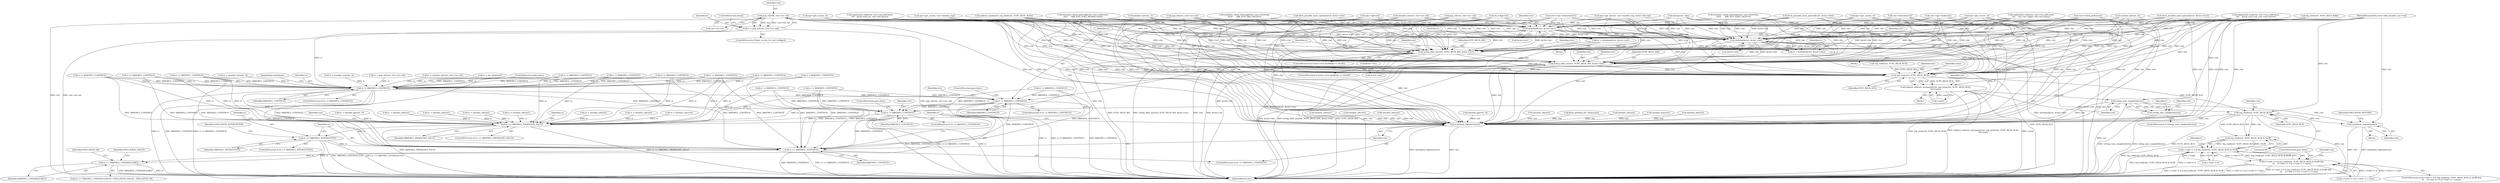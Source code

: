 digraph "0_linux_234f3ce485d54017f15cf5e0699cff4100121601_8@pointer" {
"1000798" [label="(Call,jmp_rel(ctxt, ctxt->src.val))"];
"1000796" [label="(Call,rc = jmp_rel(ctxt, ctxt->src.val))"];
"1000993" [label="(Call,rc != X86EMUL_CONTINUE)"];
"1001030" [label="(Call,rc != X86EMUL_CONTINUE)"];
"1001051" [label="(Call,rc != X86EMUL_CONTINUE)"];
"1001199" [label="(Call,rc == X86EMUL_PROPAGATE_FAULT)"];
"1001217" [label="(Call,rc == X86EMUL_INTERCEPTED)"];
"1001223" [label="(Call,rc == X86EMUL_CONTINUE)"];
"1001230" [label="(Call,rc == X86EMUL_UNHANDLEABLE)"];
"1001023" [label="(Call,writeback(ctxt, &ctxt->src))"];
"1001021" [label="(Call,rc = writeback(ctxt, &ctxt->src))"];
"1001044" [label="(Call,writeback(ctxt, &ctxt->dst))"];
"1001042" [label="(Call,rc = writeback(ctxt, &ctxt->dst))"];
"1001070" [label="(Call,string_addr_inc(ctxt, VCPU_REGS_RSI, &ctxt->src))"];
"1001085" [label="(Call,string_addr_inc(ctxt, VCPU_REGS_RDI, &ctxt->dst))"];
"1001136" [label="(Call,reg_rmw(ctxt, VCPU_REGS_RCX))"];
"1001134" [label="(Call,register_address_increment(ctxt, reg_rmw(ctxt, VCPU_REGS_RCX),\n\t\t\t\t-count))"];
"1001143" [label="(Call,string_insn_completed(ctxt))"];
"1001142" [label="(Call,!string_insn_completed(ctxt))"];
"1001155" [label="(Call,reg_read(ctxt, VCPU_REGS_RCX))"];
"1001154" [label="(Call,reg_read(ctxt, VCPU_REGS_RCX) & 0x3ff)"];
"1001148" [label="(Call,r->end != 0 || reg_read(ctxt, VCPU_REGS_RCX) & 0x3ff)"];
"1001147" [label="(Call,(r->end != 0 || reg_read(ctxt, VCPU_REGS_RCX) & 0x3ff) &&\n\t\t\t    (r->end == 0 || r->end != r->pos))"];
"1001180" [label="(Call,writeback_registers(ctxt))"];
"1001226" [label="(Call,writeback_registers(ctxt))"];
"1001053" [label="(Identifier,X86EMUL_CONTINUE)"];
"1001229" [label="(Call,(rc == X86EMUL_UNHANDLEABLE) ? EMULATION_FAILED : EMULATION_OK)"];
"1000844" [label="(Call,rc = em_xchg(ctxt))"];
"1000342" [label="(Call,fetch_possible_mmx_operand(ctxt, &ctxt->src2))"];
"1001021" [label="(Call,rc = writeback(ctxt, &ctxt->src))"];
"1001032" [label="(Identifier,X86EMUL_CONTINUE)"];
"1000936" [label="(Call,jmp_rel(ctxt, ctxt->src.val))"];
"1000426" [label="(Call,rc = emulate_ud(ctxt))"];
"1000262" [label="(Call,rc = emulate_ud(ctxt))"];
"1000993" [label="(Call,rc != X86EMUL_CONTINUE)"];
"1000402" [label="(Call,rc = emulate_ud(ctxt))"];
"1000290" [label="(Call,ops->get_cr(ctxt, 4))"];
"1000642" [label="(Call,rc != X86EMUL_CONTINUE)"];
"1001172" [label="(Block,)"];
"1001135" [label="(Identifier,ctxt)"];
"1001155" [label="(Call,reg_read(ctxt, VCPU_REGS_RCX))"];
"1001234" [label="(Identifier,EMULATION_OK)"];
"1001180" [label="(Call,writeback_registers(ctxt))"];
"1001201" [label="(Identifier,X86EMUL_PROPAGATE_FAULT)"];
"1001217" [label="(Call,rc == X86EMUL_INTERCEPTED)"];
"1000336" [label="(Call,fetch_possible_mmx_operand(ctxt, &ctxt->src))"];
"1001146" [label="(ControlStructure,if ((r->end != 0 || reg_read(ctxt, VCPU_REGS_RCX) & 0x3ff) &&\n\t\t\t    (r->end == 0 || r->end != r->pos)))"];
"1001073" [label="(Call,&ctxt->src)"];
"1001151" [label="(Identifier,r)"];
"1001031" [label="(Identifier,rc)"];
"1001102" [label="(Block,)"];
"1000216" [label="(Call,emulate_ud(ctxt))"];
"1001233" [label="(Identifier,EMULATION_FAILED)"];
"1000928" [label="(Call,emulate_int(ctxt, 4))"];
"1001157" [label="(Identifier,VCPU_REGS_RCX)"];
"1001184" [label="(ControlStructure,goto done;)"];
"1001044" [label="(Call,writeback(ctxt, &ctxt->dst))"];
"1001225" [label="(Identifier,X86EMUL_CONTINUE)"];
"1000730" [label="(Call,rc != X86EMUL_CONTINUE)"];
"1001072" [label="(Identifier,VCPU_REGS_RSI)"];
"1000590" [label="(Call,rc != X86EMUL_CONTINUE)"];
"1001023" [label="(Call,writeback(ctxt, &ctxt->src))"];
"1001138" [label="(Identifier,VCPU_REGS_RCX)"];
"1001216" [label="(ControlStructure,if (rc == X86EMUL_INTERCEPTED))"];
"1001181" [label="(Identifier,ctxt)"];
"1000154" [label="(Call,rc = X86EMUL_CONTINUE)"];
"1001198" [label="(ControlStructure,if (rc == X86EMUL_PROPAGATE_FAULT))"];
"1000404" [label="(Call,emulate_ud(ctxt))"];
"1001140" [label="(Identifier,count)"];
"1001231" [label="(Identifier,rc)"];
"1001328" [label="(Call,jmp_rel(ctxt, ctxt->src.val))"];
"1000995" [label="(Identifier,X86EMUL_CONTINUE)"];
"1000407" [label="(Call,rc = emulate_gp(ctxt, 0))"];
"1000375" [label="(Call,emulator_check_intercept(ctxt, ctxt->intercept,\n\t\t\t\t\t\t      X86_ICPT_PRE_EXCEPT))"];
"1001230" [label="(Call,rc == X86EMUL_UNHANDLEABLE)"];
"1000672" [label="(Call,emulator_check_intercept(ctxt, ctxt->intercept,\n\t\t\t\t\t      X86_ICPT_POST_MEMACCESS))"];
"1001148" [label="(Call,r->end != 0 || reg_read(ctxt, VCPU_REGS_RCX) & 0x3ff)"];
"1001043" [label="(Identifier,rc)"];
"1000192" [label="(Call,rc = emulate_ud(ctxt))"];
"1000798" [label="(Call,jmp_rel(ctxt, ctxt->src.val))"];
"1000846" [label="(Call,em_xchg(ctxt))"];
"1000797" [label="(Identifier,rc)"];
"1001221" [label="(Identifier,EMULATION_INTERCEPTED)"];
"1001070" [label="(Call,string_addr_inc(ctxt, VCPU_REGS_RSI, &ctxt->src))"];
"1000909" [label="(Call,rc = emulate_int(ctxt, ctxt->src.val))"];
"1001222" [label="(ControlStructure,if (rc == X86EMUL_CONTINUE))"];
"1001086" [label="(Identifier,ctxt)"];
"1000295" [label="(Call,rc = emulate_ud(ctxt))"];
"1001041" [label="(Block,)"];
"1001095" [label="(Identifier,ctxt)"];
"1000409" [label="(Call,emulate_gp(ctxt, 0))"];
"1001224" [label="(Identifier,rc)"];
"1001183" [label="(Identifier,EMULATION_RESTART)"];
"1001029" [label="(ControlStructure,if (rc != X86EMUL_CONTINUE))"];
"1001024" [label="(Identifier,ctxt)"];
"1000487" [label="(Call,reg_read(ctxt, VCPU_REGS_RCX))"];
"1001158" [label="(Literal,0x3ff)"];
"1000800" [label="(Call,ctxt->src.val)"];
"1000468" [label="(Call,rc != X86EMUL_CONTINUE)"];
"1000904" [label="(Call,emulate_int(ctxt, 3))"];
"1000443" [label="(Call,rc != X86EMUL_CONTINUE)"];
"1001042" [label="(Call,rc = writeback(ctxt, &ctxt->dst))"];
"1000796" [label="(Call,rc = jmp_rel(ctxt, ctxt->src.val))"];
"1000382" [label="(Call,rc != X86EMUL_CONTINUE)"];
"1001257" [label="(Call,ops->get_cr(ctxt, ctxt->modrm_reg))"];
"1000264" [label="(Call,emulate_ud(ctxt))"];
"1000329" [label="(Call,flush_pending_x87_faults(ctxt))"];
"1000278" [label="(Call,ops->get_cr(ctxt, 0))"];
"1000332" [label="(Call,rc != X86EMUL_CONTINUE)"];
"1001038" [label="(Identifier,ctxt)"];
"1001200" [label="(Identifier,rc)"];
"1001045" [label="(Identifier,ctxt)"];
"1001226" [label="(Call,writeback_registers(ctxt))"];
"1001480" [label="(MethodReturn,int)"];
"1001087" [label="(Identifier,VCPU_REGS_RDI)"];
"1000214" [label="(Call,rc = emulate_ud(ctxt))"];
"1001051" [label="(Call,rc != X86EMUL_CONTINUE)"];
"1000996" [label="(ControlStructure,goto done;)"];
"1001134" [label="(Call,register_address_increment(ctxt, reg_rmw(ctxt, VCPU_REGS_RCX),\n\t\t\t\t-count))"];
"1000485" [label="(Call,address_mask(ctxt, reg_read(ctxt, VCPU_REGS_RCX)))"];
"1000737" [label="(Call,ctxt->execute(ctxt))"];
"1001219" [label="(Identifier,X86EMUL_INTERCEPTED)"];
"1000679" [label="(Call,rc != X86EMUL_CONTINUE)"];
"1001062" [label="(ControlStructure,if ((ctxt->d & SrcMask) == SrcSI))"];
"1000926" [label="(Call,rc = emulate_int(ctxt, 4))"];
"1001223" [label="(Call,rc == X86EMUL_CONTINUE)"];
"1001159" [label="(Call,r->end == 0 || r->end != r->pos)"];
"1000997" [label="(JumpTarget,writeback:)"];
"1001227" [label="(Identifier,ctxt)"];
"1000833" [label="(Call,reg_rmw(ctxt, VCPU_REGS_RAX))"];
"1001050" [label="(ControlStructure,if (rc != X86EMUL_CONTINUE))"];
"1000994" [label="(Identifier,rc)"];
"1001149" [label="(Call,r->end != 0)"];
"1001199" [label="(Call,rc == X86EMUL_PROPAGATE_FAULT)"];
"1000297" [label="(Call,emulate_ud(ctxt))"];
"1000393" [label="(Call,ops->cpl(ctxt))"];
"1001144" [label="(Identifier,ctxt)"];
"1001187" [label="(Identifier,ctxt)"];
"1001022" [label="(Identifier,rc)"];
"1001143" [label="(Call,string_insn_completed(ctxt))"];
"1000461" [label="(Call,emulator_check_intercept(ctxt, ctxt->intercept,\n\t\t\t\t\t\t      X86_ICPT_POST_EXCEPT))"];
"1001154" [label="(Call,reg_read(ctxt, VCPU_REGS_RCX) & 0x3ff)"];
"1001162" [label="(Identifier,r)"];
"1000317" [label="(Call,emulate_nm(ctxt))"];
"1000902" [label="(Call,rc = emulate_int(ctxt, 3))"];
"1000194" [label="(Call,emulate_ud(ctxt))"];
"1001136" [label="(Call,reg_rmw(ctxt, VCPU_REGS_RCX))"];
"1000934" [label="(Call,rc = jmp_rel(ctxt, ctxt->src.val))"];
"1000145" [label="(MethodParameterIn,struct x86_emulate_ctxt *ctxt)"];
"1000726" [label="(Call,fastop(ctxt, fop))"];
"1001147" [label="(Call,(r->end != 0 || reg_read(ctxt, VCPU_REGS_RCX) & 0x3ff) &&\n\t\t\t    (r->end == 0 || r->end != r->pos))"];
"1001004" [label="(Block,)"];
"1001085" [label="(Call,string_addr_inc(ctxt, VCPU_REGS_RDI, &ctxt->dst))"];
"1001033" [label="(ControlStructure,goto done;)"];
"1001046" [label="(Call,&ctxt->dst)"];
"1001176" [label="(Identifier,ctxt)"];
"1001025" [label="(Call,&ctxt->src)"];
"1000788" [label="(ControlStructure,if (test_cc(ctxt->b, ctxt->eflags)))"];
"1001077" [label="(ControlStructure,if ((ctxt->d & DstMask) == DstDI))"];
"1001030" [label="(Call,rc != X86EMUL_CONTINUE)"];
"1000569" [label="(Call,segmented_read(ctxt, ctxt->src2.addr.mem,\n\t\t\t\t    &ctxt->src2.val, ctxt->src2.bytes))"];
"1001071" [label="(Identifier,ctxt)"];
"1000740" [label="(Call,rc != X86EMUL_CONTINUE)"];
"1001139" [label="(Call,-count)"];
"1001137" [label="(Identifier,ctxt)"];
"1000621" [label="(Call,segmented_read(ctxt, ctxt->dst.addr.mem,\n\t\t\t\t   &ctxt->dst.val, ctxt->dst.bytes))"];
"1001141" [label="(ControlStructure,if (!string_insn_completed(ctxt)))"];
"1000355" [label="(Call,fetch_possible_mmx_operand(ctxt, &ctxt->dst))"];
"1001156" [label="(Identifier,ctxt)"];
"1000315" [label="(Call,rc = emulate_nm(ctxt))"];
"1000523" [label="(Call,segmented_read(ctxt, ctxt->src.addr.mem,\n\t\t\t\t    ctxt->src.valptr, ctxt->src.bytes))"];
"1001088" [label="(Call,&ctxt->dst)"];
"1001472" [label="(Call,rc != X86EMUL_CONTINUE)"];
"1000992" [label="(ControlStructure,if (rc != X86EMUL_CONTINUE))"];
"1000799" [label="(Identifier,ctxt)"];
"1000952" [label="(Call,ctxt->ops->halt(ctxt))"];
"1001232" [label="(Identifier,X86EMUL_UNHANDLEABLE)"];
"1000440" [label="(Call,ctxt->check_perm(ctxt))"];
"1001052" [label="(Identifier,rc)"];
"1000543" [label="(Call,rc != X86EMUL_CONTINUE)"];
"1000805" [label="(ControlStructure,break;)"];
"1001054" [label="(ControlStructure,goto done;)"];
"1001264" [label="(Call,ops->get_dr(ctxt, ctxt->modrm_reg, &ctxt->dst.val))"];
"1001218" [label="(Identifier,rc)"];
"1001242" [label="(Call,(ctxt->ops->wbinvd)(ctxt))"];
"1000911" [label="(Call,emulate_int(ctxt, ctxt->src.val))"];
"1001081" [label="(Identifier,ctxt)"];
"1000428" [label="(Call,emulate_ud(ctxt))"];
"1001058" [label="(Identifier,ctxt)"];
"1000310" [label="(Call,ops->get_cr(ctxt, 0))"];
"1001142" [label="(Call,!string_insn_completed(ctxt))"];
"1001207" [label="(Identifier,ctxt)"];
"1000798" -> "1000796"  [label="AST: "];
"1000798" -> "1000800"  [label="CFG: "];
"1000799" -> "1000798"  [label="AST: "];
"1000800" -> "1000798"  [label="AST: "];
"1000796" -> "1000798"  [label="CFG: "];
"1000798" -> "1001480"  [label="DDG: ctxt->src.val"];
"1000798" -> "1001480"  [label="DDG: ctxt"];
"1000798" -> "1000796"  [label="DDG: ctxt"];
"1000798" -> "1000796"  [label="DDG: ctxt->src.val"];
"1000798" -> "1001023"  [label="DDG: ctxt"];
"1000798" -> "1001044"  [label="DDG: ctxt"];
"1000798" -> "1001070"  [label="DDG: ctxt"];
"1000798" -> "1001085"  [label="DDG: ctxt"];
"1000798" -> "1001136"  [label="DDG: ctxt"];
"1000798" -> "1001226"  [label="DDG: ctxt"];
"1000796" -> "1000788"  [label="AST: "];
"1000797" -> "1000796"  [label="AST: "];
"1000805" -> "1000796"  [label="CFG: "];
"1000796" -> "1001480"  [label="DDG: jmp_rel(ctxt, ctxt->src.val)"];
"1000796" -> "1000993"  [label="DDG: rc"];
"1000993" -> "1000992"  [label="AST: "];
"1000993" -> "1000995"  [label="CFG: "];
"1000994" -> "1000993"  [label="AST: "];
"1000995" -> "1000993"  [label="AST: "];
"1000996" -> "1000993"  [label="CFG: "];
"1000997" -> "1000993"  [label="CFG: "];
"1000993" -> "1001480"  [label="DDG: rc != X86EMUL_CONTINUE"];
"1000993" -> "1001480"  [label="DDG: rc"];
"1000993" -> "1001480"  [label="DDG: X86EMUL_CONTINUE"];
"1000642" -> "1000993"  [label="DDG: rc"];
"1000642" -> "1000993"  [label="DDG: X86EMUL_CONTINUE"];
"1000332" -> "1000993"  [label="DDG: rc"];
"1000332" -> "1000993"  [label="DDG: X86EMUL_CONTINUE"];
"1000679" -> "1000993"  [label="DDG: rc"];
"1000679" -> "1000993"  [label="DDG: X86EMUL_CONTINUE"];
"1000926" -> "1000993"  [label="DDG: rc"];
"1000154" -> "1000993"  [label="DDG: rc"];
"1000909" -> "1000993"  [label="DDG: rc"];
"1000543" -> "1000993"  [label="DDG: rc"];
"1000543" -> "1000993"  [label="DDG: X86EMUL_CONTINUE"];
"1000443" -> "1000993"  [label="DDG: rc"];
"1000443" -> "1000993"  [label="DDG: X86EMUL_CONTINUE"];
"1000382" -> "1000993"  [label="DDG: rc"];
"1000382" -> "1000993"  [label="DDG: X86EMUL_CONTINUE"];
"1000934" -> "1000993"  [label="DDG: rc"];
"1000590" -> "1000993"  [label="DDG: rc"];
"1000590" -> "1000993"  [label="DDG: X86EMUL_CONTINUE"];
"1000468" -> "1000993"  [label="DDG: rc"];
"1000468" -> "1000993"  [label="DDG: X86EMUL_CONTINUE"];
"1000902" -> "1000993"  [label="DDG: rc"];
"1000844" -> "1000993"  [label="DDG: rc"];
"1000993" -> "1001030"  [label="DDG: X86EMUL_CONTINUE"];
"1000993" -> "1001051"  [label="DDG: X86EMUL_CONTINUE"];
"1000993" -> "1001199"  [label="DDG: rc"];
"1000993" -> "1001223"  [label="DDG: X86EMUL_CONTINUE"];
"1001030" -> "1001029"  [label="AST: "];
"1001030" -> "1001032"  [label="CFG: "];
"1001031" -> "1001030"  [label="AST: "];
"1001032" -> "1001030"  [label="AST: "];
"1001033" -> "1001030"  [label="CFG: "];
"1001038" -> "1001030"  [label="CFG: "];
"1001030" -> "1001480"  [label="DDG: rc != X86EMUL_CONTINUE"];
"1001030" -> "1001480"  [label="DDG: X86EMUL_CONTINUE"];
"1001030" -> "1001480"  [label="DDG: rc"];
"1001021" -> "1001030"  [label="DDG: rc"];
"1000740" -> "1001030"  [label="DDG: X86EMUL_CONTINUE"];
"1001472" -> "1001030"  [label="DDG: X86EMUL_CONTINUE"];
"1000730" -> "1001030"  [label="DDG: X86EMUL_CONTINUE"];
"1001030" -> "1001051"  [label="DDG: X86EMUL_CONTINUE"];
"1001030" -> "1001199"  [label="DDG: rc"];
"1001030" -> "1001223"  [label="DDG: X86EMUL_CONTINUE"];
"1001051" -> "1001050"  [label="AST: "];
"1001051" -> "1001053"  [label="CFG: "];
"1001052" -> "1001051"  [label="AST: "];
"1001053" -> "1001051"  [label="AST: "];
"1001054" -> "1001051"  [label="CFG: "];
"1001058" -> "1001051"  [label="CFG: "];
"1001051" -> "1001480"  [label="DDG: rc != X86EMUL_CONTINUE"];
"1001051" -> "1001480"  [label="DDG: rc"];
"1001051" -> "1001480"  [label="DDG: X86EMUL_CONTINUE"];
"1001042" -> "1001051"  [label="DDG: rc"];
"1000740" -> "1001051"  [label="DDG: X86EMUL_CONTINUE"];
"1001472" -> "1001051"  [label="DDG: X86EMUL_CONTINUE"];
"1000730" -> "1001051"  [label="DDG: X86EMUL_CONTINUE"];
"1001051" -> "1001199"  [label="DDG: rc"];
"1001051" -> "1001223"  [label="DDG: X86EMUL_CONTINUE"];
"1001199" -> "1001198"  [label="AST: "];
"1001199" -> "1001201"  [label="CFG: "];
"1001200" -> "1001199"  [label="AST: "];
"1001201" -> "1001199"  [label="AST: "];
"1001207" -> "1001199"  [label="CFG: "];
"1001218" -> "1001199"  [label="CFG: "];
"1001199" -> "1001480"  [label="DDG: rc == X86EMUL_PROPAGATE_FAULT"];
"1001199" -> "1001480"  [label="DDG: X86EMUL_PROPAGATE_FAULT"];
"1000642" -> "1001199"  [label="DDG: rc"];
"1000332" -> "1001199"  [label="DDG: rc"];
"1000382" -> "1001199"  [label="DDG: rc"];
"1000426" -> "1001199"  [label="DDG: rc"];
"1000295" -> "1001199"  [label="DDG: rc"];
"1000679" -> "1001199"  [label="DDG: rc"];
"1000315" -> "1001199"  [label="DDG: rc"];
"1001472" -> "1001199"  [label="DDG: rc"];
"1000407" -> "1001199"  [label="DDG: rc"];
"1000154" -> "1001199"  [label="DDG: rc"];
"1000402" -> "1001199"  [label="DDG: rc"];
"1000262" -> "1001199"  [label="DDG: rc"];
"1000730" -> "1001199"  [label="DDG: rc"];
"1000740" -> "1001199"  [label="DDG: rc"];
"1000590" -> "1001199"  [label="DDG: rc"];
"1000468" -> "1001199"  [label="DDG: rc"];
"1000192" -> "1001199"  [label="DDG: rc"];
"1000214" -> "1001199"  [label="DDG: rc"];
"1000543" -> "1001199"  [label="DDG: rc"];
"1000443" -> "1001199"  [label="DDG: rc"];
"1001199" -> "1001217"  [label="DDG: rc"];
"1001217" -> "1001216"  [label="AST: "];
"1001217" -> "1001219"  [label="CFG: "];
"1001218" -> "1001217"  [label="AST: "];
"1001219" -> "1001217"  [label="AST: "];
"1001221" -> "1001217"  [label="CFG: "];
"1001224" -> "1001217"  [label="CFG: "];
"1001217" -> "1001480"  [label="DDG: rc"];
"1001217" -> "1001480"  [label="DDG: X86EMUL_INTERCEPTED"];
"1001217" -> "1001480"  [label="DDG: rc == X86EMUL_INTERCEPTED"];
"1001217" -> "1001223"  [label="DDG: rc"];
"1001223" -> "1001222"  [label="AST: "];
"1001223" -> "1001225"  [label="CFG: "];
"1001224" -> "1001223"  [label="AST: "];
"1001225" -> "1001223"  [label="AST: "];
"1001227" -> "1001223"  [label="CFG: "];
"1001231" -> "1001223"  [label="CFG: "];
"1001223" -> "1001480"  [label="DDG: rc == X86EMUL_CONTINUE"];
"1001223" -> "1001480"  [label="DDG: X86EMUL_CONTINUE"];
"1000740" -> "1001223"  [label="DDG: X86EMUL_CONTINUE"];
"1001472" -> "1001223"  [label="DDG: X86EMUL_CONTINUE"];
"1000382" -> "1001223"  [label="DDG: X86EMUL_CONTINUE"];
"1000642" -> "1001223"  [label="DDG: X86EMUL_CONTINUE"];
"1000590" -> "1001223"  [label="DDG: X86EMUL_CONTINUE"];
"1000443" -> "1001223"  [label="DDG: X86EMUL_CONTINUE"];
"1000543" -> "1001223"  [label="DDG: X86EMUL_CONTINUE"];
"1000730" -> "1001223"  [label="DDG: X86EMUL_CONTINUE"];
"1000468" -> "1001223"  [label="DDG: X86EMUL_CONTINUE"];
"1000332" -> "1001223"  [label="DDG: X86EMUL_CONTINUE"];
"1000679" -> "1001223"  [label="DDG: X86EMUL_CONTINUE"];
"1001223" -> "1001230"  [label="DDG: rc"];
"1001230" -> "1001229"  [label="AST: "];
"1001230" -> "1001232"  [label="CFG: "];
"1001231" -> "1001230"  [label="AST: "];
"1001232" -> "1001230"  [label="AST: "];
"1001233" -> "1001230"  [label="CFG: "];
"1001234" -> "1001230"  [label="CFG: "];
"1001230" -> "1001480"  [label="DDG: X86EMUL_UNHANDLEABLE"];
"1001230" -> "1001480"  [label="DDG: rc"];
"1001023" -> "1001021"  [label="AST: "];
"1001023" -> "1001025"  [label="CFG: "];
"1001024" -> "1001023"  [label="AST: "];
"1001025" -> "1001023"  [label="AST: "];
"1001021" -> "1001023"  [label="CFG: "];
"1001023" -> "1001480"  [label="DDG: ctxt"];
"1001023" -> "1001480"  [label="DDG: &ctxt->src"];
"1001023" -> "1001021"  [label="DDG: ctxt"];
"1001023" -> "1001021"  [label="DDG: &ctxt->src"];
"1001264" -> "1001023"  [label="DDG: ctxt"];
"1000393" -> "1001023"  [label="DDG: ctxt"];
"1000833" -> "1001023"  [label="DDG: ctxt"];
"1000936" -> "1001023"  [label="DDG: ctxt"];
"1000342" -> "1001023"  [label="DDG: ctxt"];
"1001328" -> "1001023"  [label="DDG: ctxt"];
"1000928" -> "1001023"  [label="DDG: ctxt"];
"1000737" -> "1001023"  [label="DDG: ctxt"];
"1000440" -> "1001023"  [label="DDG: ctxt"];
"1000672" -> "1001023"  [label="DDG: ctxt"];
"1000355" -> "1001023"  [label="DDG: ctxt"];
"1000485" -> "1001023"  [label="DDG: ctxt"];
"1000290" -> "1001023"  [label="DDG: ctxt"];
"1000375" -> "1001023"  [label="DDG: ctxt"];
"1000621" -> "1001023"  [label="DDG: ctxt"];
"1000952" -> "1001023"  [label="DDG: ctxt"];
"1001257" -> "1001023"  [label="DDG: ctxt"];
"1000523" -> "1001023"  [label="DDG: ctxt"];
"1000904" -> "1001023"  [label="DDG: ctxt"];
"1000726" -> "1001023"  [label="DDG: ctxt"];
"1000310" -> "1001023"  [label="DDG: ctxt"];
"1001242" -> "1001023"  [label="DDG: ctxt"];
"1000911" -> "1001023"  [label="DDG: ctxt"];
"1000569" -> "1001023"  [label="DDG: ctxt"];
"1000461" -> "1001023"  [label="DDG: ctxt"];
"1000278" -> "1001023"  [label="DDG: ctxt"];
"1000846" -> "1001023"  [label="DDG: ctxt"];
"1000145" -> "1001023"  [label="DDG: ctxt"];
"1000336" -> "1001023"  [label="DDG: &ctxt->src"];
"1001023" -> "1001044"  [label="DDG: ctxt"];
"1001023" -> "1001070"  [label="DDG: ctxt"];
"1001023" -> "1001070"  [label="DDG: &ctxt->src"];
"1001023" -> "1001085"  [label="DDG: ctxt"];
"1001023" -> "1001136"  [label="DDG: ctxt"];
"1001023" -> "1001226"  [label="DDG: ctxt"];
"1001021" -> "1001004"  [label="AST: "];
"1001022" -> "1001021"  [label="AST: "];
"1001031" -> "1001021"  [label="CFG: "];
"1001021" -> "1001480"  [label="DDG: writeback(ctxt, &ctxt->src)"];
"1001044" -> "1001042"  [label="AST: "];
"1001044" -> "1001046"  [label="CFG: "];
"1001045" -> "1001044"  [label="AST: "];
"1001046" -> "1001044"  [label="AST: "];
"1001042" -> "1001044"  [label="CFG: "];
"1001044" -> "1001480"  [label="DDG: ctxt"];
"1001044" -> "1001480"  [label="DDG: &ctxt->dst"];
"1001044" -> "1001042"  [label="DDG: ctxt"];
"1001044" -> "1001042"  [label="DDG: &ctxt->dst"];
"1001264" -> "1001044"  [label="DDG: ctxt"];
"1000393" -> "1001044"  [label="DDG: ctxt"];
"1000936" -> "1001044"  [label="DDG: ctxt"];
"1000342" -> "1001044"  [label="DDG: ctxt"];
"1001328" -> "1001044"  [label="DDG: ctxt"];
"1000928" -> "1001044"  [label="DDG: ctxt"];
"1000737" -> "1001044"  [label="DDG: ctxt"];
"1000440" -> "1001044"  [label="DDG: ctxt"];
"1000672" -> "1001044"  [label="DDG: ctxt"];
"1000355" -> "1001044"  [label="DDG: ctxt"];
"1000355" -> "1001044"  [label="DDG: &ctxt->dst"];
"1000485" -> "1001044"  [label="DDG: ctxt"];
"1000290" -> "1001044"  [label="DDG: ctxt"];
"1000375" -> "1001044"  [label="DDG: ctxt"];
"1000621" -> "1001044"  [label="DDG: ctxt"];
"1000833" -> "1001044"  [label="DDG: ctxt"];
"1000952" -> "1001044"  [label="DDG: ctxt"];
"1001257" -> "1001044"  [label="DDG: ctxt"];
"1000523" -> "1001044"  [label="DDG: ctxt"];
"1000904" -> "1001044"  [label="DDG: ctxt"];
"1000726" -> "1001044"  [label="DDG: ctxt"];
"1000310" -> "1001044"  [label="DDG: ctxt"];
"1001242" -> "1001044"  [label="DDG: ctxt"];
"1000911" -> "1001044"  [label="DDG: ctxt"];
"1000569" -> "1001044"  [label="DDG: ctxt"];
"1000461" -> "1001044"  [label="DDG: ctxt"];
"1000278" -> "1001044"  [label="DDG: ctxt"];
"1000846" -> "1001044"  [label="DDG: ctxt"];
"1000145" -> "1001044"  [label="DDG: ctxt"];
"1001044" -> "1001070"  [label="DDG: ctxt"];
"1001044" -> "1001085"  [label="DDG: ctxt"];
"1001044" -> "1001085"  [label="DDG: &ctxt->dst"];
"1001044" -> "1001136"  [label="DDG: ctxt"];
"1001044" -> "1001226"  [label="DDG: ctxt"];
"1001042" -> "1001041"  [label="AST: "];
"1001043" -> "1001042"  [label="AST: "];
"1001052" -> "1001042"  [label="CFG: "];
"1001042" -> "1001480"  [label="DDG: writeback(ctxt, &ctxt->dst)"];
"1001070" -> "1001062"  [label="AST: "];
"1001070" -> "1001073"  [label="CFG: "];
"1001071" -> "1001070"  [label="AST: "];
"1001072" -> "1001070"  [label="AST: "];
"1001073" -> "1001070"  [label="AST: "];
"1001081" -> "1001070"  [label="CFG: "];
"1001070" -> "1001480"  [label="DDG: &ctxt->src"];
"1001070" -> "1001480"  [label="DDG: VCPU_REGS_RSI"];
"1001070" -> "1001480"  [label="DDG: string_addr_inc(ctxt, VCPU_REGS_RSI, &ctxt->src)"];
"1001070" -> "1001480"  [label="DDG: ctxt"];
"1001264" -> "1001070"  [label="DDG: ctxt"];
"1000393" -> "1001070"  [label="DDG: ctxt"];
"1000936" -> "1001070"  [label="DDG: ctxt"];
"1000342" -> "1001070"  [label="DDG: ctxt"];
"1001328" -> "1001070"  [label="DDG: ctxt"];
"1000928" -> "1001070"  [label="DDG: ctxt"];
"1000737" -> "1001070"  [label="DDG: ctxt"];
"1000440" -> "1001070"  [label="DDG: ctxt"];
"1000672" -> "1001070"  [label="DDG: ctxt"];
"1000355" -> "1001070"  [label="DDG: ctxt"];
"1000485" -> "1001070"  [label="DDG: ctxt"];
"1000290" -> "1001070"  [label="DDG: ctxt"];
"1000375" -> "1001070"  [label="DDG: ctxt"];
"1000621" -> "1001070"  [label="DDG: ctxt"];
"1000833" -> "1001070"  [label="DDG: ctxt"];
"1000952" -> "1001070"  [label="DDG: ctxt"];
"1001257" -> "1001070"  [label="DDG: ctxt"];
"1000523" -> "1001070"  [label="DDG: ctxt"];
"1000904" -> "1001070"  [label="DDG: ctxt"];
"1000726" -> "1001070"  [label="DDG: ctxt"];
"1000310" -> "1001070"  [label="DDG: ctxt"];
"1001242" -> "1001070"  [label="DDG: ctxt"];
"1000911" -> "1001070"  [label="DDG: ctxt"];
"1000569" -> "1001070"  [label="DDG: ctxt"];
"1000461" -> "1001070"  [label="DDG: ctxt"];
"1000278" -> "1001070"  [label="DDG: ctxt"];
"1000846" -> "1001070"  [label="DDG: ctxt"];
"1000145" -> "1001070"  [label="DDG: ctxt"];
"1000336" -> "1001070"  [label="DDG: &ctxt->src"];
"1001070" -> "1001085"  [label="DDG: ctxt"];
"1001070" -> "1001136"  [label="DDG: ctxt"];
"1001070" -> "1001226"  [label="DDG: ctxt"];
"1001085" -> "1001077"  [label="AST: "];
"1001085" -> "1001088"  [label="CFG: "];
"1001086" -> "1001085"  [label="AST: "];
"1001087" -> "1001085"  [label="AST: "];
"1001088" -> "1001085"  [label="AST: "];
"1001095" -> "1001085"  [label="CFG: "];
"1001085" -> "1001480"  [label="DDG: VCPU_REGS_RDI"];
"1001085" -> "1001480"  [label="DDG: &ctxt->dst"];
"1001085" -> "1001480"  [label="DDG: ctxt"];
"1001085" -> "1001480"  [label="DDG: string_addr_inc(ctxt, VCPU_REGS_RDI, &ctxt->dst)"];
"1001264" -> "1001085"  [label="DDG: ctxt"];
"1000393" -> "1001085"  [label="DDG: ctxt"];
"1000936" -> "1001085"  [label="DDG: ctxt"];
"1000342" -> "1001085"  [label="DDG: ctxt"];
"1001328" -> "1001085"  [label="DDG: ctxt"];
"1000928" -> "1001085"  [label="DDG: ctxt"];
"1000737" -> "1001085"  [label="DDG: ctxt"];
"1000440" -> "1001085"  [label="DDG: ctxt"];
"1000672" -> "1001085"  [label="DDG: ctxt"];
"1000355" -> "1001085"  [label="DDG: ctxt"];
"1000355" -> "1001085"  [label="DDG: &ctxt->dst"];
"1000485" -> "1001085"  [label="DDG: ctxt"];
"1000290" -> "1001085"  [label="DDG: ctxt"];
"1000375" -> "1001085"  [label="DDG: ctxt"];
"1000621" -> "1001085"  [label="DDG: ctxt"];
"1000833" -> "1001085"  [label="DDG: ctxt"];
"1000952" -> "1001085"  [label="DDG: ctxt"];
"1001257" -> "1001085"  [label="DDG: ctxt"];
"1000523" -> "1001085"  [label="DDG: ctxt"];
"1000904" -> "1001085"  [label="DDG: ctxt"];
"1000726" -> "1001085"  [label="DDG: ctxt"];
"1000310" -> "1001085"  [label="DDG: ctxt"];
"1001242" -> "1001085"  [label="DDG: ctxt"];
"1000911" -> "1001085"  [label="DDG: ctxt"];
"1000569" -> "1001085"  [label="DDG: ctxt"];
"1000461" -> "1001085"  [label="DDG: ctxt"];
"1000278" -> "1001085"  [label="DDG: ctxt"];
"1000846" -> "1001085"  [label="DDG: ctxt"];
"1000145" -> "1001085"  [label="DDG: ctxt"];
"1001085" -> "1001136"  [label="DDG: ctxt"];
"1001085" -> "1001226"  [label="DDG: ctxt"];
"1001136" -> "1001134"  [label="AST: "];
"1001136" -> "1001138"  [label="CFG: "];
"1001137" -> "1001136"  [label="AST: "];
"1001138" -> "1001136"  [label="AST: "];
"1001140" -> "1001136"  [label="CFG: "];
"1001136" -> "1001480"  [label="DDG: VCPU_REGS_RCX"];
"1001136" -> "1001134"  [label="DDG: ctxt"];
"1001136" -> "1001134"  [label="DDG: VCPU_REGS_RCX"];
"1001264" -> "1001136"  [label="DDG: ctxt"];
"1000393" -> "1001136"  [label="DDG: ctxt"];
"1000936" -> "1001136"  [label="DDG: ctxt"];
"1000342" -> "1001136"  [label="DDG: ctxt"];
"1001328" -> "1001136"  [label="DDG: ctxt"];
"1000928" -> "1001136"  [label="DDG: ctxt"];
"1000737" -> "1001136"  [label="DDG: ctxt"];
"1000440" -> "1001136"  [label="DDG: ctxt"];
"1000672" -> "1001136"  [label="DDG: ctxt"];
"1000355" -> "1001136"  [label="DDG: ctxt"];
"1000485" -> "1001136"  [label="DDG: ctxt"];
"1000290" -> "1001136"  [label="DDG: ctxt"];
"1000375" -> "1001136"  [label="DDG: ctxt"];
"1000621" -> "1001136"  [label="DDG: ctxt"];
"1000833" -> "1001136"  [label="DDG: ctxt"];
"1000952" -> "1001136"  [label="DDG: ctxt"];
"1001257" -> "1001136"  [label="DDG: ctxt"];
"1000523" -> "1001136"  [label="DDG: ctxt"];
"1000904" -> "1001136"  [label="DDG: ctxt"];
"1000726" -> "1001136"  [label="DDG: ctxt"];
"1000310" -> "1001136"  [label="DDG: ctxt"];
"1001242" -> "1001136"  [label="DDG: ctxt"];
"1000911" -> "1001136"  [label="DDG: ctxt"];
"1000569" -> "1001136"  [label="DDG: ctxt"];
"1000461" -> "1001136"  [label="DDG: ctxt"];
"1000278" -> "1001136"  [label="DDG: ctxt"];
"1000846" -> "1001136"  [label="DDG: ctxt"];
"1000145" -> "1001136"  [label="DDG: ctxt"];
"1000487" -> "1001136"  [label="DDG: VCPU_REGS_RCX"];
"1001136" -> "1001155"  [label="DDG: VCPU_REGS_RCX"];
"1001134" -> "1001102"  [label="AST: "];
"1001134" -> "1001139"  [label="CFG: "];
"1001135" -> "1001134"  [label="AST: "];
"1001139" -> "1001134"  [label="AST: "];
"1001144" -> "1001134"  [label="CFG: "];
"1001134" -> "1001480"  [label="DDG: register_address_increment(ctxt, reg_rmw(ctxt, VCPU_REGS_RCX),\n\t\t\t\t-count)"];
"1001134" -> "1001480"  [label="DDG: -count"];
"1001134" -> "1001480"  [label="DDG: reg_rmw(ctxt, VCPU_REGS_RCX)"];
"1000145" -> "1001134"  [label="DDG: ctxt"];
"1001139" -> "1001134"  [label="DDG: count"];
"1001134" -> "1001143"  [label="DDG: ctxt"];
"1001143" -> "1001142"  [label="AST: "];
"1001143" -> "1001144"  [label="CFG: "];
"1001144" -> "1001143"  [label="AST: "];
"1001142" -> "1001143"  [label="CFG: "];
"1001143" -> "1001480"  [label="DDG: ctxt"];
"1001143" -> "1001142"  [label="DDG: ctxt"];
"1000145" -> "1001143"  [label="DDG: ctxt"];
"1001143" -> "1001155"  [label="DDG: ctxt"];
"1001143" -> "1001180"  [label="DDG: ctxt"];
"1001143" -> "1001226"  [label="DDG: ctxt"];
"1001142" -> "1001141"  [label="AST: "];
"1001151" -> "1001142"  [label="CFG: "];
"1001187" -> "1001142"  [label="CFG: "];
"1001142" -> "1001480"  [label="DDG: !string_insn_completed(ctxt)"];
"1001142" -> "1001480"  [label="DDG: string_insn_completed(ctxt)"];
"1001155" -> "1001154"  [label="AST: "];
"1001155" -> "1001157"  [label="CFG: "];
"1001156" -> "1001155"  [label="AST: "];
"1001157" -> "1001155"  [label="AST: "];
"1001158" -> "1001155"  [label="CFG: "];
"1001155" -> "1001480"  [label="DDG: ctxt"];
"1001155" -> "1001480"  [label="DDG: VCPU_REGS_RCX"];
"1001155" -> "1001154"  [label="DDG: ctxt"];
"1001155" -> "1001154"  [label="DDG: VCPU_REGS_RCX"];
"1000145" -> "1001155"  [label="DDG: ctxt"];
"1001155" -> "1001180"  [label="DDG: ctxt"];
"1001155" -> "1001226"  [label="DDG: ctxt"];
"1001154" -> "1001148"  [label="AST: "];
"1001154" -> "1001158"  [label="CFG: "];
"1001158" -> "1001154"  [label="AST: "];
"1001148" -> "1001154"  [label="CFG: "];
"1001154" -> "1001480"  [label="DDG: reg_read(ctxt, VCPU_REGS_RCX)"];
"1001154" -> "1001148"  [label="DDG: reg_read(ctxt, VCPU_REGS_RCX)"];
"1001154" -> "1001148"  [label="DDG: 0x3ff"];
"1001148" -> "1001147"  [label="AST: "];
"1001148" -> "1001149"  [label="CFG: "];
"1001149" -> "1001148"  [label="AST: "];
"1001162" -> "1001148"  [label="CFG: "];
"1001147" -> "1001148"  [label="CFG: "];
"1001148" -> "1001480"  [label="DDG: reg_read(ctxt, VCPU_REGS_RCX) & 0x3ff"];
"1001148" -> "1001480"  [label="DDG: r->end != 0"];
"1001148" -> "1001147"  [label="DDG: r->end != 0"];
"1001148" -> "1001147"  [label="DDG: reg_read(ctxt, VCPU_REGS_RCX) & 0x3ff"];
"1001149" -> "1001148"  [label="DDG: r->end"];
"1001149" -> "1001148"  [label="DDG: 0"];
"1001147" -> "1001146"  [label="AST: "];
"1001147" -> "1001159"  [label="CFG: "];
"1001159" -> "1001147"  [label="AST: "];
"1001176" -> "1001147"  [label="CFG: "];
"1001184" -> "1001147"  [label="CFG: "];
"1001147" -> "1001480"  [label="DDG: r->end != 0 || reg_read(ctxt, VCPU_REGS_RCX) & 0x3ff"];
"1001147" -> "1001480"  [label="DDG: r->end == 0 || r->end != r->pos"];
"1001147" -> "1001480"  [label="DDG: (r->end != 0 || reg_read(ctxt, VCPU_REGS_RCX) & 0x3ff) &&\n\t\t\t    (r->end == 0 || r->end != r->pos)"];
"1001159" -> "1001147"  [label="DDG: r->end == 0"];
"1001159" -> "1001147"  [label="DDG: r->end != r->pos"];
"1001180" -> "1001172"  [label="AST: "];
"1001180" -> "1001181"  [label="CFG: "];
"1001181" -> "1001180"  [label="AST: "];
"1001183" -> "1001180"  [label="CFG: "];
"1001180" -> "1001480"  [label="DDG: ctxt"];
"1001180" -> "1001480"  [label="DDG: writeback_registers(ctxt)"];
"1000145" -> "1001180"  [label="DDG: ctxt"];
"1001226" -> "1001222"  [label="AST: "];
"1001226" -> "1001227"  [label="CFG: "];
"1001227" -> "1001226"  [label="AST: "];
"1001231" -> "1001226"  [label="CFG: "];
"1001226" -> "1001480"  [label="DDG: ctxt"];
"1001226" -> "1001480"  [label="DDG: writeback_registers(ctxt)"];
"1001264" -> "1001226"  [label="DDG: ctxt"];
"1000393" -> "1001226"  [label="DDG: ctxt"];
"1000936" -> "1001226"  [label="DDG: ctxt"];
"1000928" -> "1001226"  [label="DDG: ctxt"];
"1000737" -> "1001226"  [label="DDG: ctxt"];
"1000329" -> "1001226"  [label="DDG: ctxt"];
"1000409" -> "1001226"  [label="DDG: ctxt"];
"1000672" -> "1001226"  [label="DDG: ctxt"];
"1000355" -> "1001226"  [label="DDG: ctxt"];
"1000297" -> "1001226"  [label="DDG: ctxt"];
"1000485" -> "1001226"  [label="DDG: ctxt"];
"1000290" -> "1001226"  [label="DDG: ctxt"];
"1000375" -> "1001226"  [label="DDG: ctxt"];
"1000621" -> "1001226"  [label="DDG: ctxt"];
"1000404" -> "1001226"  [label="DDG: ctxt"];
"1000833" -> "1001226"  [label="DDG: ctxt"];
"1000952" -> "1001226"  [label="DDG: ctxt"];
"1001257" -> "1001226"  [label="DDG: ctxt"];
"1000523" -> "1001226"  [label="DDG: ctxt"];
"1000904" -> "1001226"  [label="DDG: ctxt"];
"1000342" -> "1001226"  [label="DDG: ctxt"];
"1000317" -> "1001226"  [label="DDG: ctxt"];
"1001328" -> "1001226"  [label="DDG: ctxt"];
"1000726" -> "1001226"  [label="DDG: ctxt"];
"1000216" -> "1001226"  [label="DDG: ctxt"];
"1000310" -> "1001226"  [label="DDG: ctxt"];
"1000194" -> "1001226"  [label="DDG: ctxt"];
"1000264" -> "1001226"  [label="DDG: ctxt"];
"1001242" -> "1001226"  [label="DDG: ctxt"];
"1000911" -> "1001226"  [label="DDG: ctxt"];
"1000569" -> "1001226"  [label="DDG: ctxt"];
"1000461" -> "1001226"  [label="DDG: ctxt"];
"1000440" -> "1001226"  [label="DDG: ctxt"];
"1000278" -> "1001226"  [label="DDG: ctxt"];
"1000428" -> "1001226"  [label="DDG: ctxt"];
"1000846" -> "1001226"  [label="DDG: ctxt"];
"1000145" -> "1001226"  [label="DDG: ctxt"];
}
